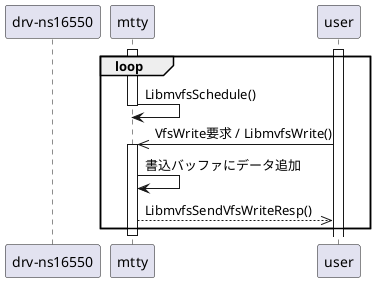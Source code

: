 @startuml

participant drv as "drv-ns16550"
participant mtty
participant user

activate mtty
activate user

loop
    mtty -> mtty: LibmvfsSchedule()
    deactivate mtty

    mtty <<- user: VfsWrite要求 / LibmvfsWrite()
    activate mtty

    mtty -> mtty: 書込バッファにデータ追加

    mtty -->> user: LibmvfsSendVfsWriteResp()
end
deactivate mtty

@enduml

